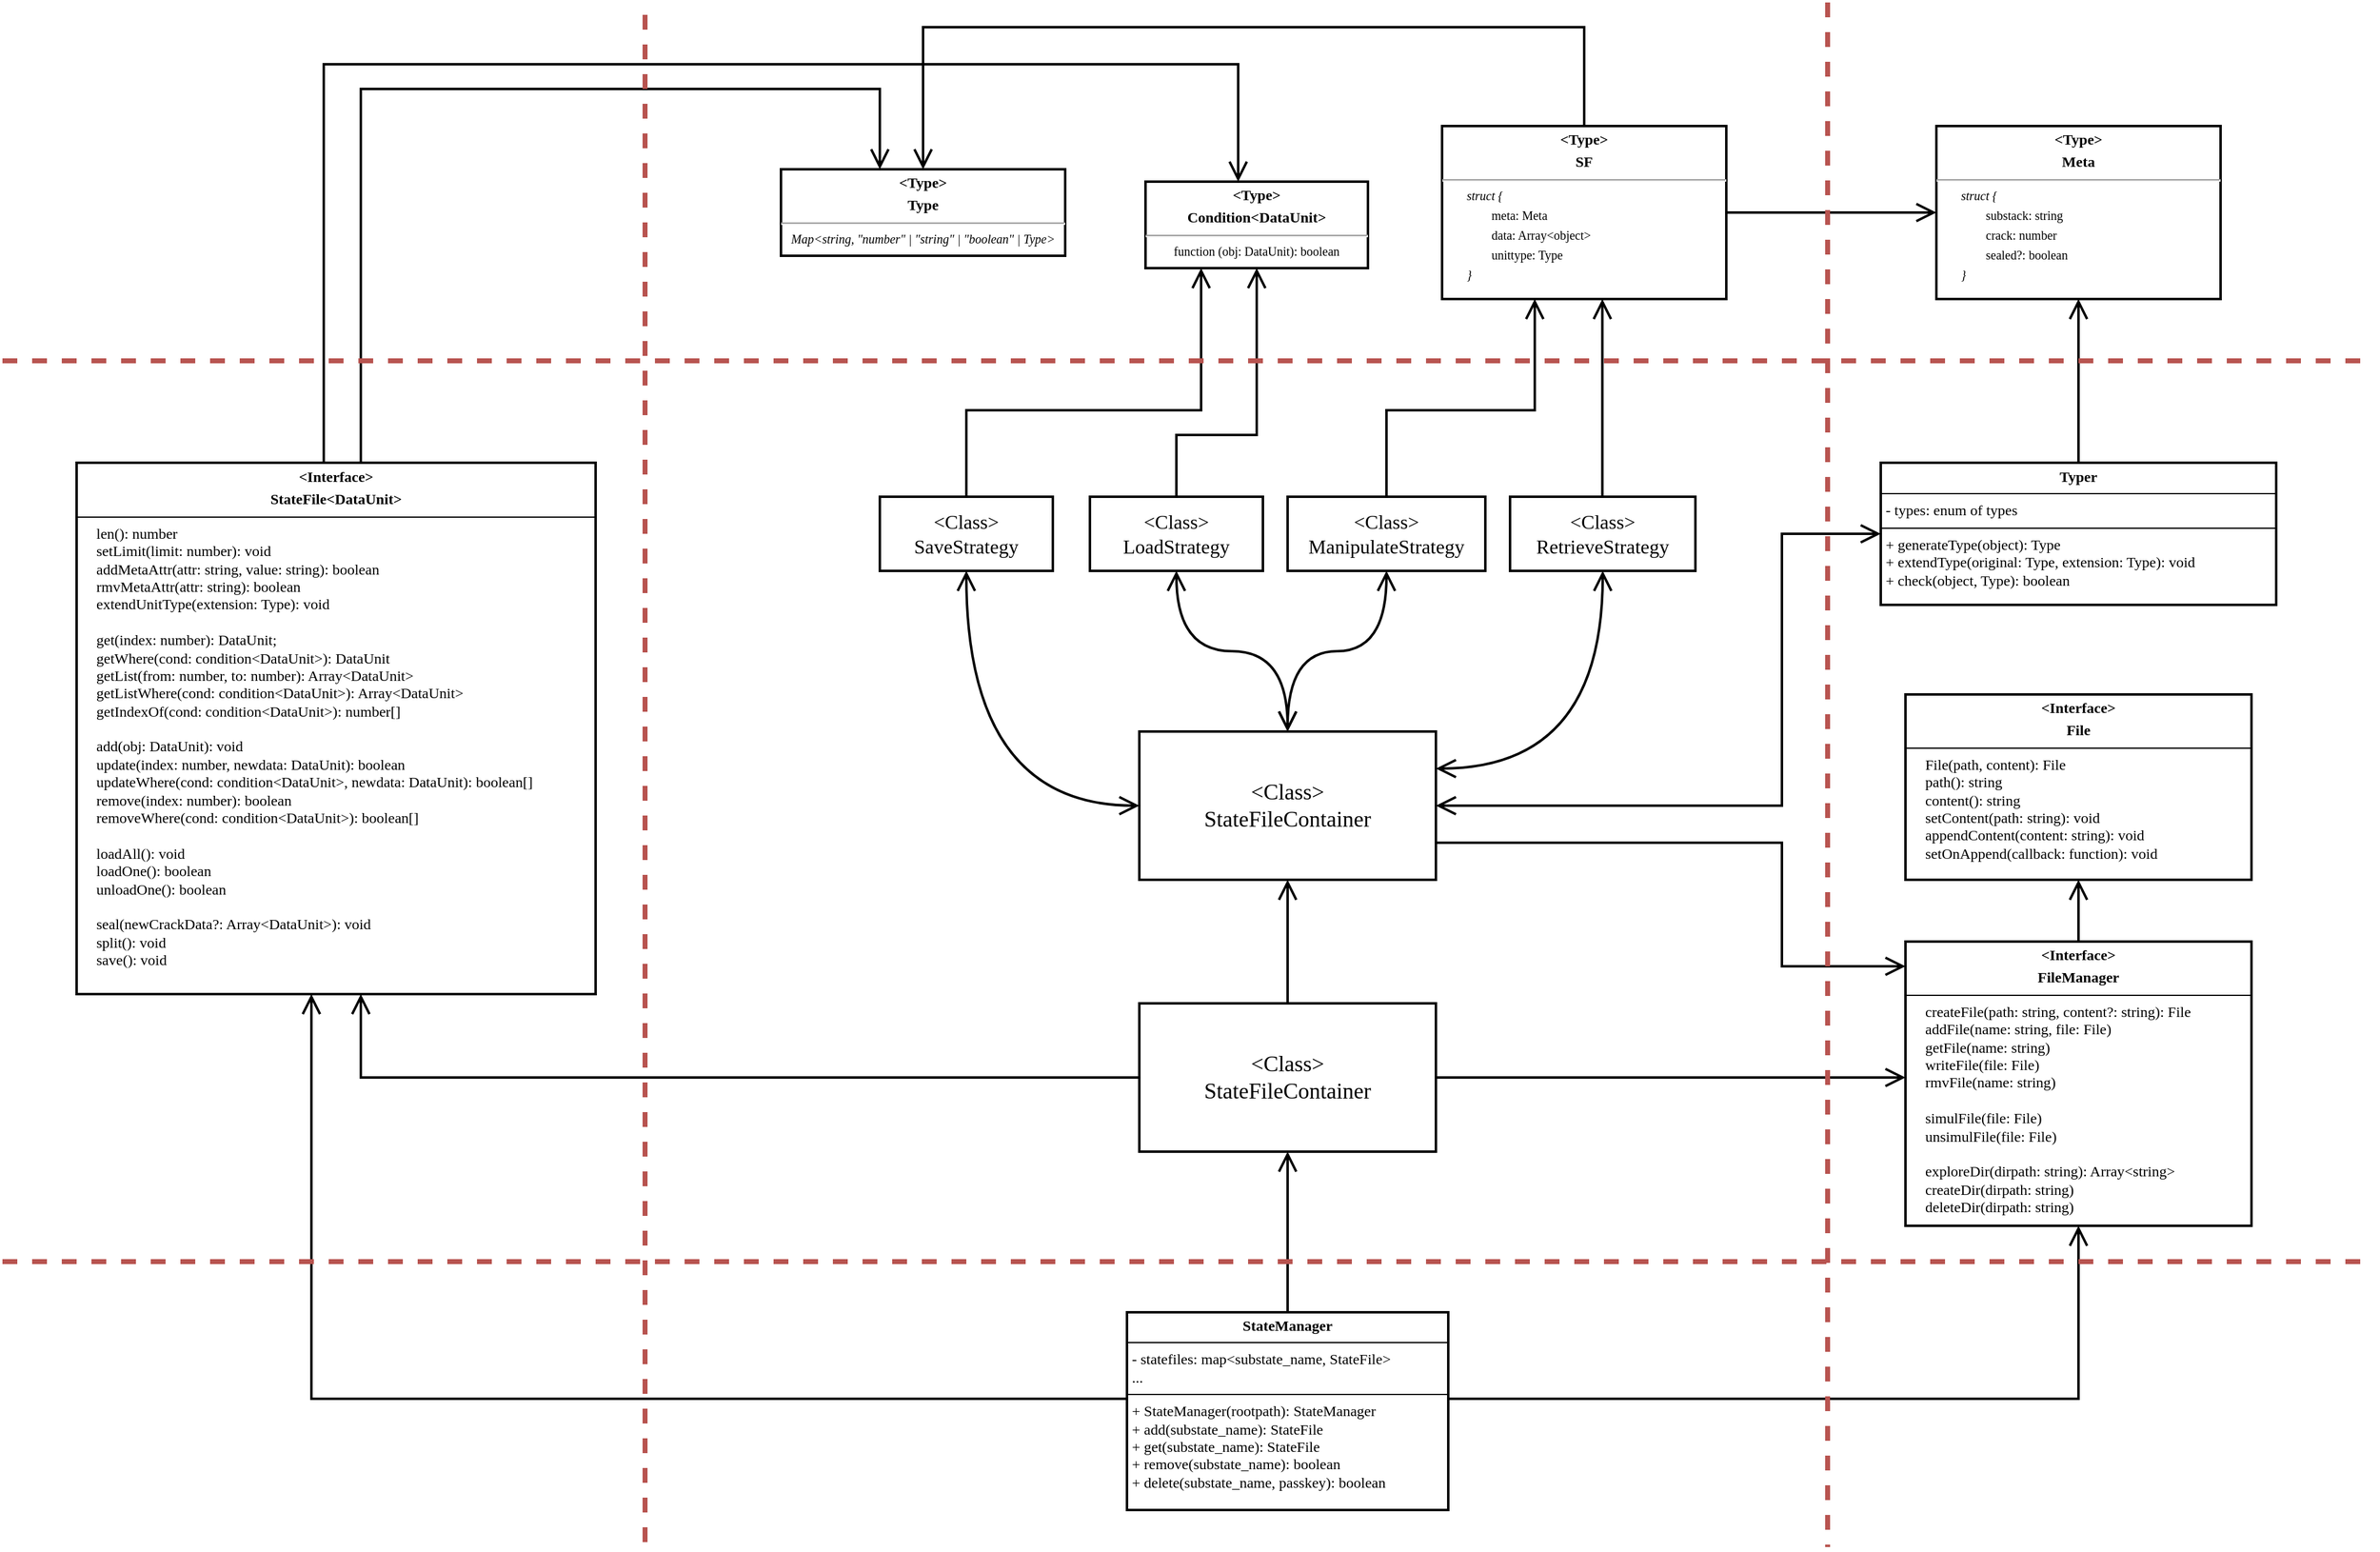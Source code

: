<mxfile version="24.6.4" type="device">
  <diagram name="Page-1" id="WnFcWuogcMRmPLR-6F3W">
    <mxGraphModel dx="2388" dy="2596" grid="1" gridSize="10" guides="1" tooltips="1" connect="1" arrows="1" fold="1" page="1" pageScale="1" pageWidth="850" pageHeight="1100" math="0" shadow="0">
      <root>
        <mxCell id="0" />
        <mxCell id="1" parent="0" />
        <mxCell id="htW4GhhkwbEn7PklnQyX-51" style="rounded=0;orthogonalLoop=1;jettySize=auto;html=1;endSize=12;endArrow=open;endFill=0;edgeStyle=orthogonalEdgeStyle;elbow=vertical;labelBackgroundColor=none;fontColor=default;strokeWidth=2;fontFamily=Times New Roman;" parent="1" source="BZ4quUG-rRGMp8gci7xr-1" target="htW4GhhkwbEn7PklnQyX-46" edge="1">
          <mxGeometry relative="1" as="geometry">
            <Array as="points">
              <mxPoint x="1720" y="1120" />
            </Array>
          </mxGeometry>
        </mxCell>
        <mxCell id="BZ4quUG-rRGMp8gci7xr-1" value="&lt;p style=&quot;margin:0px;margin-top:4px;text-align:center;&quot;&gt;&lt;b&gt;StateManager&lt;/b&gt;&lt;/p&gt;&lt;hr style=&quot;border-style:solid;&quot; size=&quot;1&quot;&gt;&lt;p style=&quot;margin:0px;margin-left:4px;&quot;&gt;-&amp;nbsp;&lt;span style=&quot;background-color: initial;&quot;&gt;statefiles: map&amp;lt;substate_name, StateFile&amp;gt;&lt;/span&gt;&lt;/p&gt;&lt;p style=&quot;margin:0px;margin-left:4px;&quot;&gt;&lt;span style=&quot;background-color: initial;&quot;&gt;...&lt;/span&gt;&lt;/p&gt;&lt;hr style=&quot;border-style:solid;&quot; size=&quot;1&quot;&gt;&lt;p style=&quot;margin:0px;margin-left:4px;&quot;&gt;+ StateManager(rootpath): StateManager&lt;/p&gt;&lt;p style=&quot;margin:0px;margin-left:4px;&quot;&gt;+ add(substate_name): StateFile&lt;/p&gt;&lt;p style=&quot;margin:0px;margin-left:4px;&quot;&gt;+ get(substate_name): StateFile&lt;br&gt;&lt;/p&gt;&lt;p style=&quot;margin:0px;margin-left:4px;&quot;&gt;+ remove(substate_name): boolean&lt;br&gt;&lt;/p&gt;&lt;p style=&quot;margin: 0px 0px 0px 4px;&quot;&gt;+ delete(substate_name, passkey): boolean&lt;br&gt;&lt;/p&gt;&lt;p style=&quot;margin: 0px 0px 0px 4px;&quot;&gt;&lt;br&gt;&lt;/p&gt;" style="verticalAlign=top;align=left;overflow=fill;html=1;whiteSpace=wrap;rounded=0;labelBackgroundColor=none;strokeWidth=2;fontFamily=Times New Roman;" parent="1" vertex="1">
          <mxGeometry x="950" y="1050" width="260" height="160" as="geometry" />
        </mxCell>
        <mxCell id="htW4GhhkwbEn7PklnQyX-12" style="rounded=0;orthogonalLoop=1;jettySize=auto;html=1;endArrow=open;endFill=0;endSize=12;edgeStyle=orthogonalEdgeStyle;labelBackgroundColor=none;fontColor=default;strokeWidth=2;fontFamily=Times New Roman;" parent="1" source="BZ4quUG-rRGMp8gci7xr-5" target="htW4GhhkwbEn7PklnQyX-3" edge="1">
          <mxGeometry relative="1" as="geometry">
            <Array as="points">
              <mxPoint x="330" y="60" />
              <mxPoint x="750" y="60" />
            </Array>
          </mxGeometry>
        </mxCell>
        <mxCell id="htW4GhhkwbEn7PklnQyX-13" style="rounded=0;orthogonalLoop=1;jettySize=auto;html=1;endArrow=open;endFill=0;endSize=12;edgeStyle=orthogonalEdgeStyle;labelBackgroundColor=none;fontColor=default;strokeWidth=2;fontFamily=Times New Roman;" parent="1" source="BZ4quUG-rRGMp8gci7xr-5" target="htW4GhhkwbEn7PklnQyX-11" edge="1">
          <mxGeometry relative="1" as="geometry">
            <Array as="points">
              <mxPoint x="300" y="40" />
              <mxPoint x="1040" y="40" />
            </Array>
          </mxGeometry>
        </mxCell>
        <mxCell id="BZ4quUG-rRGMp8gci7xr-5" value="&lt;p style=&quot;margin:0px;margin-top:4px;text-align:center;&quot;&gt;&lt;b&gt;&amp;lt;Interface&amp;gt;&lt;/b&gt;&lt;/p&gt;&lt;p style=&quot;margin:0px;margin-top:4px;text-align:center;&quot;&gt;&lt;b&gt;StateFile&amp;lt;DataUnit&amp;gt;&lt;/b&gt;&lt;/p&gt;&lt;hr style=&quot;border-style:solid;&quot; size=&quot;1&quot;&gt;&lt;p style=&quot;margin:0px;margin-left:4px;&quot;&gt;&amp;nbsp; &amp;nbsp; len(): number&lt;/p&gt;&lt;p style=&quot;margin:0px;margin-left:4px;&quot;&gt;&amp;nbsp; &amp;nbsp; setLimit(limit: number): void&lt;/p&gt;&lt;p style=&quot;margin:0px;margin-left:4px;&quot;&gt;&amp;nbsp; &amp;nbsp; addMetaAttr(attr: string, value: string): boolean&lt;/p&gt;&lt;p style=&quot;margin:0px;margin-left:4px;&quot;&gt;&amp;nbsp; &amp;nbsp; rmvMetaAttr(attr: string): boolean&lt;/p&gt;&lt;p style=&quot;margin:0px;margin-left:4px;&quot;&gt;&amp;nbsp; &amp;nbsp; extendUnitType(extension: Type): void&lt;/p&gt;&lt;p style=&quot;margin:0px;margin-left:4px;&quot;&gt;&amp;nbsp; &amp;nbsp;&amp;nbsp;&lt;/p&gt;&lt;p style=&quot;margin:0px;margin-left:4px;&quot;&gt;&amp;nbsp; &amp;nbsp; get(index: number): DataUnit;&lt;/p&gt;&lt;p style=&quot;margin:0px;margin-left:4px;&quot;&gt;&amp;nbsp; &amp;nbsp; getWhere(cond: condition&amp;lt;DataUnit&amp;gt;): DataUnit&lt;/p&gt;&lt;p style=&quot;margin:0px;margin-left:4px;&quot;&gt;&amp;nbsp; &amp;nbsp; getList(from: number, to: number): Array&amp;lt;DataUnit&amp;gt;&lt;/p&gt;&lt;p style=&quot;margin:0px;margin-left:4px;&quot;&gt;&amp;nbsp; &amp;nbsp; getListWhere(cond: condition&amp;lt;DataUnit&amp;gt;): Array&amp;lt;DataUnit&amp;gt;&lt;/p&gt;&lt;p style=&quot;margin:0px;margin-left:4px;&quot;&gt;&amp;nbsp; &amp;nbsp; getIndexOf(cond: condition&amp;lt;DataUnit&amp;gt;): number[]&lt;/p&gt;&lt;p style=&quot;margin:0px;margin-left:4px;&quot;&gt;&lt;br&gt;&lt;/p&gt;&lt;p style=&quot;margin:0px;margin-left:4px;&quot;&gt;&amp;nbsp; &amp;nbsp; add(obj: DataUnit): void&lt;/p&gt;&lt;p style=&quot;margin:0px;margin-left:4px;&quot;&gt;&amp;nbsp; &amp;nbsp; update(index: number, newdata: DataUnit): boolean&lt;/p&gt;&lt;p style=&quot;margin:0px;margin-left:4px;&quot;&gt;&amp;nbsp; &amp;nbsp; updateWhere(cond: condition&amp;lt;DataUnit&amp;gt;, newdata: DataUnit): boolean[]&lt;/p&gt;&lt;p style=&quot;margin:0px;margin-left:4px;&quot;&gt;&amp;nbsp; &amp;nbsp; remove(index: number): boolean&lt;/p&gt;&lt;p style=&quot;margin:0px;margin-left:4px;&quot;&gt;&amp;nbsp; &amp;nbsp; removeWhere(cond: condition&amp;lt;DataUnit&amp;gt;): boolean[]&lt;/p&gt;&lt;p style=&quot;margin:0px;margin-left:4px;&quot;&gt;&lt;br&gt;&lt;/p&gt;&lt;p style=&quot;margin:0px;margin-left:4px;&quot;&gt;&amp;nbsp; &amp;nbsp; loadAll(): void&lt;/p&gt;&lt;p style=&quot;margin:0px;margin-left:4px;&quot;&gt;&amp;nbsp; &amp;nbsp; loadOne(): boolean&lt;/p&gt;&lt;p style=&quot;margin:0px;margin-left:4px;&quot;&gt;&amp;nbsp; &amp;nbsp; unloadOne(): boolean&lt;/p&gt;&lt;p style=&quot;margin:0px;margin-left:4px;&quot;&gt;&lt;br&gt;&lt;/p&gt;&lt;p style=&quot;margin:0px;margin-left:4px;&quot;&gt;&amp;nbsp; &amp;nbsp; seal(newCrackData?: Array&amp;lt;DataUnit&amp;gt;): void&lt;/p&gt;&lt;p style=&quot;margin:0px;margin-left:4px;&quot;&gt;&amp;nbsp; &amp;nbsp; split(): void&lt;/p&gt;&lt;p style=&quot;margin:0px;margin-left:4px;&quot;&gt;&amp;nbsp; &amp;nbsp; save(): void&lt;/p&gt;" style="verticalAlign=top;align=left;overflow=fill;html=1;whiteSpace=wrap;rounded=0;labelBackgroundColor=none;strokeWidth=2;fontFamily=Times New Roman;" parent="1" vertex="1">
          <mxGeometry x="100" y="362.5" width="420" height="430" as="geometry" />
        </mxCell>
        <mxCell id="htW4GhhkwbEn7PklnQyX-27" style="edgeStyle=orthogonalEdgeStyle;rounded=0;orthogonalLoop=1;jettySize=auto;html=1;endArrow=open;endFill=0;endSize=12;labelBackgroundColor=none;fontColor=default;strokeWidth=2;fontFamily=Times New Roman;" parent="1" source="BZ4quUG-rRGMp8gci7xr-7" target="htW4GhhkwbEn7PklnQyX-17" edge="1">
          <mxGeometry relative="1" as="geometry">
            <Array as="points">
              <mxPoint x="1720" y="300" />
              <mxPoint x="1720" y="300" />
            </Array>
          </mxGeometry>
        </mxCell>
        <mxCell id="BZ4quUG-rRGMp8gci7xr-7" value="&lt;p style=&quot;margin:0px;margin-top:4px;text-align:center;&quot;&gt;&lt;b&gt;Typer&lt;/b&gt;&lt;/p&gt;&lt;hr style=&quot;border-style:solid;&quot; size=&quot;1&quot;&gt;&lt;p style=&quot;margin:0px;margin-left:4px;&quot;&gt;&lt;span style=&quot;background-color: initial;&quot;&gt;-&amp;nbsp;&lt;/span&gt;&lt;span style=&quot;background-color: initial;&quot;&gt;types: enum of types&lt;/span&gt;&lt;br&gt;&lt;/p&gt;&lt;hr style=&quot;border-style:solid;&quot; size=&quot;1&quot;&gt;&lt;p style=&quot;margin:0px;margin-left:4px;&quot;&gt;&lt;span style=&quot;background-color: initial;&quot;&gt;+ generateType(object): Type&lt;/span&gt;&lt;br&gt;&lt;/p&gt;&lt;p style=&quot;margin:0px;margin-left:4px;&quot;&gt;+ extendType(original: Type, extension: Type): void&lt;br&gt;&lt;/p&gt;&lt;p style=&quot;margin:0px;margin-left:4px;&quot;&gt;+ check(object, Type): boolean&lt;/p&gt;" style="verticalAlign=top;align=left;overflow=fill;html=1;whiteSpace=wrap;rounded=0;labelBackgroundColor=none;strokeWidth=2;fontFamily=Times New Roman;" parent="1" vertex="1">
          <mxGeometry x="1560" y="362.5" width="320" height="115" as="geometry" />
        </mxCell>
        <mxCell id="htW4GhhkwbEn7PklnQyX-3" value="&lt;p style=&quot;margin:0px;margin-top:4px;text-align:center;&quot;&gt;&lt;b&gt;&amp;lt;Type&amp;gt;&lt;/b&gt;&lt;/p&gt;&lt;p style=&quot;margin:0px;margin-top:4px;text-align:center;&quot;&gt;&lt;b&gt;Type&lt;/b&gt;&lt;/p&gt;&lt;hr&gt;&lt;p style=&quot;font-size:10px;margin:0px;margin-top:4px;text-align:center;&quot;&gt;&lt;i&gt;Map&amp;lt;string, &quot;number&quot; | &quot;string&quot; | &quot;boolean&quot; | Type&amp;gt;&lt;/i&gt;&lt;/p&gt;" style="shape=rect;html=1;overflow=fill;whiteSpace=wrap;rounded=0;labelBackgroundColor=none;strokeWidth=2;fontFamily=Times New Roman;" parent="1" vertex="1">
          <mxGeometry x="670" y="125" width="230" height="70" as="geometry" />
        </mxCell>
        <mxCell id="htW4GhhkwbEn7PklnQyX-11" value="&lt;p style=&quot;margin:0px;margin-top:4px;text-align:center;&quot;&gt;&lt;b&gt;&amp;lt;Type&amp;gt;&lt;/b&gt;&lt;/p&gt;&lt;p style=&quot;margin:0px;margin-top:4px;text-align:center;&quot;&gt;&lt;b&gt;Condition&amp;lt;DataUnit&amp;gt;&lt;/b&gt;&lt;/p&gt;&lt;hr&gt;&lt;p style=&quot;font-size:10px;margin:0px;margin-top:4px;text-align:center;&quot;&gt;function (obj: DataUnit): boolean&lt;/p&gt;" style="shape=rect;html=1;overflow=fill;whiteSpace=wrap;rounded=0;labelBackgroundColor=none;strokeWidth=2;fontFamily=Times New Roman;" parent="1" vertex="1">
          <mxGeometry x="965" y="135" width="180" height="70" as="geometry" />
        </mxCell>
        <mxCell id="htW4GhhkwbEn7PklnQyX-23" style="rounded=0;orthogonalLoop=1;jettySize=auto;html=1;endArrow=open;endFill=0;endSize=12;edgeStyle=orthogonalEdgeStyle;labelBackgroundColor=none;fontColor=default;strokeWidth=2;fontFamily=Times New Roman;" parent="1" edge="1">
          <mxGeometry relative="1" as="geometry">
            <mxPoint x="1334.7" y="390.0" as="sourcePoint" />
            <mxPoint x="1334.7" y="230.0" as="targetPoint" />
            <Array as="points">
              <mxPoint x="1334.7" y="320" />
              <mxPoint x="1334.7" y="320" />
            </Array>
          </mxGeometry>
        </mxCell>
        <mxCell id="htW4GhhkwbEn7PklnQyX-14" value="&lt;div style=&quot;font-size: 16px;&quot;&gt;&lt;font style=&quot;font-size: 16px;&quot;&gt;&amp;lt;Class&amp;gt;&lt;/font&gt;&lt;/div&gt;&lt;font style=&quot;font-size: 16px;&quot;&gt;RetrieveStrategy&lt;/font&gt;" style="html=1;whiteSpace=wrap;rounded=0;labelBackgroundColor=none;strokeWidth=2;fontFamily=Times New Roman;" parent="1" vertex="1">
          <mxGeometry x="1260" y="390" width="150" height="60" as="geometry" />
        </mxCell>
        <mxCell id="htW4GhhkwbEn7PklnQyX-24" style="rounded=0;orthogonalLoop=1;jettySize=auto;html=1;endArrow=open;endFill=0;endSize=12;edgeStyle=orthogonalEdgeStyle;labelBackgroundColor=none;fontColor=default;strokeWidth=2;fontFamily=Times New Roman;" parent="1" source="htW4GhhkwbEn7PklnQyX-15" target="htW4GhhkwbEn7PklnQyX-16" edge="1">
          <mxGeometry relative="1" as="geometry">
            <Array as="points">
              <mxPoint x="1160" y="320" />
              <mxPoint x="1280" y="320" />
            </Array>
          </mxGeometry>
        </mxCell>
        <mxCell id="htW4GhhkwbEn7PklnQyX-15" value="&lt;div style=&quot;font-size: 16px;&quot;&gt;&lt;font style=&quot;font-size: 16px;&quot;&gt;&amp;lt;Class&amp;gt;&lt;/font&gt;&lt;/div&gt;&lt;div style=&quot;font-size: 16px;&quot;&gt;&lt;span style=&quot;background-color: initial;&quot;&gt;ManipulateStrategy&lt;/span&gt;&lt;/div&gt;" style="html=1;whiteSpace=wrap;rounded=0;labelBackgroundColor=none;strokeWidth=2;fontFamily=Times New Roman;" parent="1" vertex="1">
          <mxGeometry x="1080" y="390" width="160" height="60" as="geometry" />
        </mxCell>
        <mxCell id="htW4GhhkwbEn7PklnQyX-18" style="rounded=0;orthogonalLoop=1;jettySize=auto;html=1;endArrow=open;endFill=0;endSize=12;labelBackgroundColor=none;fontColor=default;strokeWidth=2;fontFamily=Times New Roman;" parent="1" source="htW4GhhkwbEn7PklnQyX-16" target="htW4GhhkwbEn7PklnQyX-17" edge="1">
          <mxGeometry relative="1" as="geometry" />
        </mxCell>
        <mxCell id="htW4GhhkwbEn7PklnQyX-19" style="rounded=0;orthogonalLoop=1;jettySize=auto;html=1;endArrow=open;endFill=0;endSize=12;edgeStyle=orthogonalEdgeStyle;labelBackgroundColor=none;fontColor=default;strokeWidth=2;fontFamily=Times New Roman;" parent="1" source="htW4GhhkwbEn7PklnQyX-16" target="htW4GhhkwbEn7PklnQyX-3" edge="1">
          <mxGeometry relative="1" as="geometry">
            <Array as="points">
              <mxPoint x="1320" y="10" />
              <mxPoint x="785" y="10" />
            </Array>
          </mxGeometry>
        </mxCell>
        <mxCell id="htW4GhhkwbEn7PklnQyX-16" value="&lt;p style=&quot;margin:0px;margin-top:4px;text-align:center;&quot;&gt;&lt;b&gt;&amp;lt;Type&amp;gt;&lt;/b&gt;&lt;/p&gt;&lt;p style=&quot;margin:0px;margin-top:4px;text-align:center;&quot;&gt;&lt;b&gt;SF&lt;/b&gt;&lt;/p&gt;&lt;hr&gt;&lt;p style=&quot;text-align: left; font-size: 10px; margin: 4px 0px 0px;&quot;&gt;&lt;i&gt;&lt;span style=&quot;white-space: pre;&quot;&gt;&#x9;&lt;/span&gt;struct {&lt;/i&gt;&lt;/p&gt;&lt;p style=&quot;text-align: left; font-size: 10px; margin: 4px 0px 0px;&quot;&gt;&lt;span style=&quot;white-space: pre;&quot;&gt;&#x9;&lt;/span&gt;&lt;span style=&quot;white-space: pre;&quot;&gt;&#x9;&lt;/span&gt;meta: Meta&lt;/p&gt;&lt;p style=&quot;text-align: left; font-size: 10px; margin: 4px 0px 0px;&quot;&gt;&lt;span style=&quot;white-space: pre;&quot;&gt;&#x9;&lt;/span&gt;&lt;span style=&quot;white-space: pre;&quot;&gt;&#x9;&lt;/span&gt;data: Array&amp;lt;object&amp;gt;&lt;/p&gt;&lt;p style=&quot;text-align: left; font-size: 10px; margin: 4px 0px 0px;&quot;&gt;&lt;span style=&quot;white-space: pre;&quot;&gt;&#x9;&lt;/span&gt;&lt;span style=&quot;white-space: pre;&quot;&gt;&#x9;&lt;/span&gt;unittype: Type&lt;/p&gt;&lt;p style=&quot;text-align: left; font-size: 10px; margin: 4px 0px 0px;&quot;&gt;&lt;i&gt;&lt;span style=&quot;white-space: pre;&quot;&gt;&#x9;&lt;/span&gt;}&lt;/i&gt;&lt;/p&gt;" style="shape=rect;html=1;overflow=fill;whiteSpace=wrap;rounded=0;labelBackgroundColor=none;strokeWidth=2;fontFamily=Times New Roman;" parent="1" vertex="1">
          <mxGeometry x="1205" y="90" width="230" height="140" as="geometry" />
        </mxCell>
        <mxCell id="htW4GhhkwbEn7PklnQyX-17" value="&lt;p style=&quot;margin:0px;margin-top:4px;text-align:center;&quot;&gt;&lt;b&gt;&amp;lt;Type&amp;gt;&lt;/b&gt;&lt;/p&gt;&lt;p style=&quot;margin:0px;margin-top:4px;text-align:center;&quot;&gt;&lt;b&gt;Meta&lt;/b&gt;&lt;/p&gt;&lt;hr&gt;&lt;p style=&quot;text-align: left; font-size: 10px; margin: 4px 0px 0px;&quot;&gt;&lt;i&gt;&lt;span style=&quot;white-space: pre;&quot;&gt;&#x9;&lt;/span&gt;struct {&lt;/i&gt;&lt;/p&gt;&lt;p style=&quot;text-align: left; font-size: 10px; margin: 4px 0px 0px;&quot;&gt;&lt;span style=&quot;white-space: pre;&quot;&gt;&#x9;&lt;/span&gt;&lt;span style=&quot;white-space: pre;&quot;&gt;&#x9;&lt;/span&gt;substack: string&lt;/p&gt;&lt;p style=&quot;text-align: left; font-size: 10px; margin: 4px 0px 0px;&quot;&gt;&lt;span style=&quot;white-space: pre;&quot;&gt;&#x9;&lt;/span&gt;&lt;span style=&quot;white-space: pre;&quot;&gt;&#x9;&lt;/span&gt;crack: number&lt;/p&gt;&lt;p style=&quot;text-align: left; font-size: 10px; margin: 4px 0px 0px;&quot;&gt;&lt;span style=&quot;white-space: pre;&quot;&gt;&#x9;&lt;/span&gt;&lt;span style=&quot;white-space: pre;&quot;&gt;&#x9;&lt;/span&gt;sealed?: boolean&lt;/p&gt;&lt;p style=&quot;text-align: left; font-size: 10px; margin: 4px 0px 0px;&quot;&gt;&lt;i&gt;&lt;span style=&quot;white-space: pre;&quot;&gt;&#x9;&lt;/span&gt;}&lt;/i&gt;&lt;/p&gt;" style="shape=rect;html=1;overflow=fill;whiteSpace=wrap;rounded=0;labelBackgroundColor=none;strokeWidth=2;fontFamily=Times New Roman;" parent="1" vertex="1">
          <mxGeometry x="1605" y="90" width="230" height="140" as="geometry" />
        </mxCell>
        <mxCell id="htW4GhhkwbEn7PklnQyX-25" style="rounded=0;orthogonalLoop=1;jettySize=auto;html=1;endArrow=open;endFill=0;endSize=12;edgeStyle=orthogonalEdgeStyle;labelBackgroundColor=none;fontColor=default;strokeWidth=2;fontFamily=Times New Roman;" parent="1" source="htW4GhhkwbEn7PklnQyX-20" target="htW4GhhkwbEn7PklnQyX-11" edge="1">
          <mxGeometry relative="1" as="geometry">
            <Array as="points">
              <mxPoint x="990" y="340" />
              <mxPoint x="1055" y="340" />
            </Array>
          </mxGeometry>
        </mxCell>
        <mxCell id="htW4GhhkwbEn7PklnQyX-20" value="&lt;div style=&quot;font-size: 16px;&quot;&gt;&lt;font style=&quot;font-size: 16px;&quot;&gt;&amp;lt;Class&amp;gt;&lt;/font&gt;&lt;/div&gt;&lt;div style=&quot;font-size: 16px;&quot;&gt;&lt;span style=&quot;background-color: initial;&quot;&gt;LoadStrategy&lt;/span&gt;&lt;/div&gt;" style="html=1;whiteSpace=wrap;rounded=0;labelBackgroundColor=none;strokeWidth=2;fontFamily=Times New Roman;" parent="1" vertex="1">
          <mxGeometry x="920" y="390" width="140" height="60" as="geometry" />
        </mxCell>
        <mxCell id="htW4GhhkwbEn7PklnQyX-26" style="rounded=0;orthogonalLoop=1;jettySize=auto;html=1;endArrow=open;endFill=0;endSize=12;edgeStyle=orthogonalEdgeStyle;labelBackgroundColor=none;fontColor=default;strokeWidth=2;fontFamily=Times New Roman;" parent="1" source="htW4GhhkwbEn7PklnQyX-21" target="htW4GhhkwbEn7PklnQyX-11" edge="1">
          <mxGeometry relative="1" as="geometry">
            <Array as="points">
              <mxPoint x="820" y="320" />
              <mxPoint x="1010" y="320" />
            </Array>
          </mxGeometry>
        </mxCell>
        <mxCell id="htW4GhhkwbEn7PklnQyX-21" value="&lt;div style=&quot;font-size: 16px;&quot;&gt;&lt;font style=&quot;font-size: 16px;&quot;&gt;&amp;lt;Class&amp;gt;&lt;/font&gt;&lt;/div&gt;&lt;div style=&quot;font-size: 16px;&quot;&gt;&lt;span style=&quot;background-color: initial;&quot;&gt;SaveStrategy&lt;/span&gt;&lt;/div&gt;" style="html=1;whiteSpace=wrap;rounded=0;labelBackgroundColor=none;strokeWidth=2;fontFamily=Times New Roman;" parent="1" vertex="1">
          <mxGeometry x="750" y="390" width="140" height="60" as="geometry" />
        </mxCell>
        <mxCell id="htW4GhhkwbEn7PklnQyX-49" style="rounded=0;orthogonalLoop=1;jettySize=auto;html=1;endSize=12;endArrow=open;endFill=0;edgeStyle=orthogonalEdgeStyle;labelBackgroundColor=none;fontColor=default;strokeWidth=2;fontFamily=Times New Roman;" parent="1" source="htW4GhhkwbEn7PklnQyX-28" target="htW4GhhkwbEn7PklnQyX-46" edge="1">
          <mxGeometry relative="1" as="geometry">
            <Array as="points">
              <mxPoint x="1480" y="670" />
              <mxPoint x="1480" y="770" />
            </Array>
          </mxGeometry>
        </mxCell>
        <mxCell id="htW4GhhkwbEn7PklnQyX-28" value="&lt;font style=&quot;font-size: 18px;&quot;&gt;&amp;lt;Class&amp;gt;&lt;/font&gt;&lt;div style=&quot;font-size: 18px;&quot;&gt;&lt;font style=&quot;font-size: 18px;&quot;&gt;StateFileContainer&lt;/font&gt;&lt;/div&gt;" style="html=1;whiteSpace=wrap;rounded=0;labelBackgroundColor=none;strokeWidth=2;fontFamily=Times New Roman;" parent="1" vertex="1">
          <mxGeometry x="960" y="580" width="240" height="120" as="geometry" />
        </mxCell>
        <mxCell id="htW4GhhkwbEn7PklnQyX-31" style="rounded=0;orthogonalLoop=1;jettySize=auto;html=1;endArrow=open;endFill=0;endSize=12;edgeStyle=orthogonalEdgeStyle;startSize=12;startArrow=open;startFill=0;elbow=vertical;curved=1;labelBackgroundColor=none;fontColor=default;strokeWidth=2;fontFamily=Times New Roman;" parent="1" source="htW4GhhkwbEn7PklnQyX-28" target="htW4GhhkwbEn7PklnQyX-14" edge="1">
          <mxGeometry relative="1" as="geometry">
            <mxPoint x="1344.7" y="400.0" as="sourcePoint" />
            <mxPoint x="1344.7" y="240.0" as="targetPoint" />
            <Array as="points">
              <mxPoint x="1335" y="610" />
            </Array>
          </mxGeometry>
        </mxCell>
        <mxCell id="htW4GhhkwbEn7PklnQyX-32" style="rounded=0;orthogonalLoop=1;jettySize=auto;html=1;endArrow=open;endFill=0;endSize=12;edgeStyle=orthogonalEdgeStyle;startSize=12;startArrow=open;startFill=0;elbow=vertical;curved=1;labelBackgroundColor=none;fontColor=default;strokeWidth=2;fontFamily=Times New Roman;" parent="1" source="htW4GhhkwbEn7PklnQyX-28" target="htW4GhhkwbEn7PklnQyX-21" edge="1">
          <mxGeometry relative="1" as="geometry">
            <mxPoint x="1255" y="670" as="sourcePoint" />
            <mxPoint x="1355" y="460" as="targetPoint" />
          </mxGeometry>
        </mxCell>
        <mxCell id="htW4GhhkwbEn7PklnQyX-33" style="rounded=0;orthogonalLoop=1;jettySize=auto;html=1;endArrow=open;endFill=0;endSize=12;edgeStyle=orthogonalEdgeStyle;startSize=12;startArrow=open;startFill=0;elbow=vertical;curved=1;labelBackgroundColor=none;fontColor=default;strokeWidth=2;fontFamily=Times New Roman;" parent="1" source="htW4GhhkwbEn7PklnQyX-28" target="htW4GhhkwbEn7PklnQyX-20" edge="1">
          <mxGeometry relative="1" as="geometry">
            <mxPoint x="1265" y="680" as="sourcePoint" />
            <mxPoint x="1365" y="470" as="targetPoint" />
          </mxGeometry>
        </mxCell>
        <mxCell id="htW4GhhkwbEn7PklnQyX-34" style="rounded=0;orthogonalLoop=1;jettySize=auto;html=1;endArrow=open;endFill=0;endSize=12;edgeStyle=orthogonalEdgeStyle;startSize=12;startArrow=open;startFill=0;elbow=vertical;curved=1;labelBackgroundColor=none;fontColor=default;strokeWidth=2;fontFamily=Times New Roman;" parent="1" source="htW4GhhkwbEn7PklnQyX-28" target="htW4GhhkwbEn7PklnQyX-15" edge="1">
          <mxGeometry relative="1" as="geometry">
            <mxPoint x="1275" y="690" as="sourcePoint" />
            <mxPoint x="1375" y="480" as="targetPoint" />
          </mxGeometry>
        </mxCell>
        <mxCell id="htW4GhhkwbEn7PklnQyX-36" style="rounded=0;orthogonalLoop=1;jettySize=auto;html=1;endArrow=open;endFill=0;endSize=12;edgeStyle=orthogonalEdgeStyle;startSize=12;startArrow=open;startFill=0;elbow=vertical;labelBackgroundColor=none;fontColor=default;strokeWidth=2;fontFamily=Times New Roman;" parent="1" source="htW4GhhkwbEn7PklnQyX-28" target="BZ4quUG-rRGMp8gci7xr-7" edge="1">
          <mxGeometry relative="1" as="geometry">
            <mxPoint x="1170" y="670" as="sourcePoint" />
            <mxPoint x="1345" y="460" as="targetPoint" />
            <Array as="points">
              <mxPoint x="1480" y="640" />
              <mxPoint x="1480" y="420" />
            </Array>
          </mxGeometry>
        </mxCell>
        <mxCell id="htW4GhhkwbEn7PklnQyX-40" style="edgeStyle=orthogonalEdgeStyle;rounded=0;orthogonalLoop=1;jettySize=auto;html=1;endArrow=open;endFill=0;endSize=12;labelBackgroundColor=none;fontColor=default;strokeWidth=2;fontFamily=Times New Roman;" parent="1" source="htW4GhhkwbEn7PklnQyX-37" target="htW4GhhkwbEn7PklnQyX-28" edge="1">
          <mxGeometry relative="1" as="geometry" />
        </mxCell>
        <mxCell id="htW4GhhkwbEn7PklnQyX-50" style="rounded=0;orthogonalLoop=1;jettySize=auto;html=1;endSize=12;endArrow=open;endFill=0;edgeStyle=orthogonalEdgeStyle;labelBackgroundColor=none;fontColor=default;strokeWidth=2;fontFamily=Times New Roman;" parent="1" source="htW4GhhkwbEn7PklnQyX-37" target="htW4GhhkwbEn7PklnQyX-46" edge="1">
          <mxGeometry relative="1" as="geometry">
            <Array as="points">
              <mxPoint x="1510" y="860" />
              <mxPoint x="1510" y="860" />
            </Array>
          </mxGeometry>
        </mxCell>
        <mxCell id="htW4GhhkwbEn7PklnQyX-37" value="&lt;font style=&quot;font-size: 18px;&quot;&gt;&amp;lt;Class&amp;gt;&lt;/font&gt;&lt;div style=&quot;font-size: 18px;&quot;&gt;&lt;font style=&quot;font-size: 18px;&quot;&gt;StateFileContainer&lt;/font&gt;&lt;/div&gt;" style="html=1;whiteSpace=wrap;rounded=0;labelBackgroundColor=none;strokeWidth=2;fontFamily=Times New Roman;" parent="1" vertex="1">
          <mxGeometry x="960" y="800" width="240" height="120" as="geometry" />
        </mxCell>
        <mxCell id="htW4GhhkwbEn7PklnQyX-42" style="edgeStyle=orthogonalEdgeStyle;rounded=0;orthogonalLoop=1;jettySize=auto;html=1;endArrow=open;endFill=0;endSize=12;labelBackgroundColor=none;fontColor=default;strokeWidth=2;fontFamily=Times New Roman;" parent="1" source="htW4GhhkwbEn7PklnQyX-37" target="BZ4quUG-rRGMp8gci7xr-5" edge="1">
          <mxGeometry relative="1" as="geometry">
            <mxPoint x="1090" y="810" as="sourcePoint" />
            <mxPoint x="1090" y="710" as="targetPoint" />
            <Array as="points">
              <mxPoint x="330" y="860" />
            </Array>
          </mxGeometry>
        </mxCell>
        <mxCell id="htW4GhhkwbEn7PklnQyX-43" style="edgeStyle=orthogonalEdgeStyle;rounded=0;orthogonalLoop=1;jettySize=auto;html=1;endArrow=open;endFill=0;endSize=12;labelBackgroundColor=none;fontColor=default;strokeWidth=2;fontFamily=Times New Roman;" parent="1" source="BZ4quUG-rRGMp8gci7xr-1" target="htW4GhhkwbEn7PklnQyX-37" edge="1">
          <mxGeometry relative="1" as="geometry">
            <mxPoint x="1090" y="810" as="sourcePoint" />
            <mxPoint x="1090" y="710" as="targetPoint" />
          </mxGeometry>
        </mxCell>
        <mxCell id="htW4GhhkwbEn7PklnQyX-45" style="edgeStyle=orthogonalEdgeStyle;rounded=0;orthogonalLoop=1;jettySize=auto;html=1;endArrow=open;endFill=0;endSize=12;labelBackgroundColor=none;fontColor=default;strokeWidth=2;fontFamily=Times New Roman;" parent="1" source="BZ4quUG-rRGMp8gci7xr-1" target="BZ4quUG-rRGMp8gci7xr-5" edge="1">
          <mxGeometry relative="1" as="geometry">
            <mxPoint x="1100" y="820" as="sourcePoint" />
            <mxPoint x="1100" y="720" as="targetPoint" />
            <Array as="points">
              <mxPoint x="290" y="1120" />
            </Array>
          </mxGeometry>
        </mxCell>
        <mxCell id="htW4GhhkwbEn7PklnQyX-48" style="edgeStyle=orthogonalEdgeStyle;rounded=0;orthogonalLoop=1;jettySize=auto;html=1;endSize=12;endArrow=open;endFill=0;labelBackgroundColor=none;fontColor=default;strokeWidth=2;fontFamily=Times New Roman;" parent="1" source="htW4GhhkwbEn7PklnQyX-46" target="htW4GhhkwbEn7PklnQyX-47" edge="1">
          <mxGeometry relative="1" as="geometry" />
        </mxCell>
        <mxCell id="htW4GhhkwbEn7PklnQyX-46" value="&lt;p style=&quot;margin:0px;margin-top:4px;text-align:center;&quot;&gt;&lt;b&gt;&amp;lt;Interface&amp;gt;&lt;/b&gt;&lt;/p&gt;&lt;p style=&quot;margin:0px;margin-top:4px;text-align:center;&quot;&gt;&lt;b&gt;FileManager&lt;/b&gt;&lt;/p&gt;&lt;hr style=&quot;border-style:solid;&quot; size=&quot;1&quot;&gt;&lt;p style=&quot;margin:0px;margin-left:4px;&quot;&gt;&amp;nbsp; &amp;nbsp; createFile(path: string, content?: string): File&lt;/p&gt;&lt;p style=&quot;margin:0px;margin-left:4px;&quot;&gt;&amp;nbsp; &amp;nbsp; addFile(name: string, file: File)&lt;br&gt;&lt;/p&gt;&lt;p style=&quot;margin:0px;margin-left:4px;&quot;&gt;&amp;nbsp; &amp;nbsp; getFile(name: string)&lt;br&gt;&lt;/p&gt;&lt;p style=&quot;margin:0px;margin-left:4px;&quot;&gt;&amp;nbsp; &amp;nbsp; writeFile(file: File)&lt;br&gt;&lt;/p&gt;&lt;p style=&quot;margin:0px;margin-left:4px;&quot;&gt;&amp;nbsp; &amp;nbsp;&amp;nbsp;rmvFile(name: string)&lt;/p&gt;&lt;p style=&quot;margin:0px;margin-left:4px;&quot;&gt;&lt;br&gt;&lt;/p&gt;&lt;p style=&quot;margin:0px;margin-left:4px;&quot;&gt;&lt;span style=&quot;background-color: initial;&quot;&gt;&amp;nbsp; &amp;nbsp;&amp;nbsp;&lt;/span&gt;simulFile(file: File)&lt;br&gt;&lt;/p&gt;&lt;p style=&quot;margin:0px;margin-left:4px;&quot;&gt;&lt;span style=&quot;background-color: initial;&quot;&gt;&amp;nbsp; &amp;nbsp;&amp;nbsp;&lt;/span&gt;unsimulFile(file: File)&lt;br&gt;&lt;/p&gt;&lt;p style=&quot;margin:0px;margin-left:4px;&quot;&gt;&lt;br&gt;&lt;/p&gt;&lt;p style=&quot;margin:0px;margin-left:4px;&quot;&gt;&lt;span style=&quot;background-color: initial;&quot;&gt;&amp;nbsp; &amp;nbsp;&amp;nbsp;&lt;/span&gt;exploreDir(dirpath: string): Array&amp;lt;string&amp;gt;&lt;br&gt;&lt;/p&gt;&lt;p style=&quot;margin:0px;margin-left:4px;&quot;&gt;&lt;span style=&quot;background-color: initial;&quot;&gt;&amp;nbsp; &amp;nbsp;&amp;nbsp;&lt;/span&gt;createDir(dirpath: string)&lt;br&gt;&lt;/p&gt;&lt;p style=&quot;margin:0px;margin-left:4px;&quot;&gt;&lt;span style=&quot;background-color: initial;&quot;&gt;&amp;nbsp; &amp;nbsp;&amp;nbsp;&lt;/span&gt;deleteDir(dirpath: string)&lt;br&gt;&lt;/p&gt;" style="verticalAlign=top;align=left;overflow=fill;html=1;whiteSpace=wrap;rounded=0;labelBackgroundColor=none;strokeWidth=2;fontFamily=Times New Roman;" parent="1" vertex="1">
          <mxGeometry x="1580" y="750" width="280" height="230" as="geometry" />
        </mxCell>
        <mxCell id="htW4GhhkwbEn7PklnQyX-47" value="&lt;p style=&quot;margin:0px;margin-top:4px;text-align:center;&quot;&gt;&lt;b&gt;&amp;lt;Interface&amp;gt;&lt;/b&gt;&lt;/p&gt;&lt;p style=&quot;margin:0px;margin-top:4px;text-align:center;&quot;&gt;&lt;b&gt;File&lt;/b&gt;&lt;/p&gt;&lt;hr style=&quot;border-style:solid;&quot; size=&quot;1&quot;&gt;&lt;p style=&quot;margin:0px;margin-left:4px;&quot;&gt;&amp;nbsp; &amp;nbsp; File(path, content): File&lt;/p&gt;&lt;p style=&quot;margin:0px;margin-left:4px;&quot;&gt;&amp;nbsp; &amp;nbsp; path(): string&lt;/p&gt;&lt;p style=&quot;margin:0px;margin-left:4px;&quot;&gt;&amp;nbsp; &amp;nbsp; content(): string&lt;/p&gt;&lt;p style=&quot;margin:0px;margin-left:4px;&quot;&gt;&amp;nbsp; &amp;nbsp; setContent(path: string): void&lt;/p&gt;&lt;p style=&quot;margin:0px;margin-left:4px;&quot;&gt;&amp;nbsp; &amp;nbsp; appendContent(content: string): void&lt;/p&gt;&lt;p style=&quot;margin:0px;margin-left:4px;&quot;&gt;&amp;nbsp; &amp;nbsp; setOnAppend(callback: function): void&lt;/p&gt;&lt;p style=&quot;margin:0px;margin-left:4px;&quot;&gt;&amp;nbsp; &amp;nbsp;&amp;nbsp;&lt;/p&gt;&lt;p style=&quot;margin:0px;margin-left:4px;&quot;&gt;&amp;nbsp; &amp;nbsp;&amp;nbsp;&lt;/p&gt;" style="verticalAlign=top;align=left;overflow=fill;html=1;whiteSpace=wrap;rounded=0;labelBackgroundColor=none;strokeWidth=2;fontFamily=Times New Roman;" parent="1" vertex="1">
          <mxGeometry x="1580" y="550" width="280" height="150" as="geometry" />
        </mxCell>
        <mxCell id="htW4GhhkwbEn7PklnQyX-53" value="" style="endArrow=none;dashed=1;html=1;rounded=0;strokeWidth=4;labelBackgroundColor=none;fontColor=default;fillColor=#f8cecc;strokeColor=#b85450;fontFamily=Times New Roman;" parent="1" edge="1">
          <mxGeometry width="50" height="50" relative="1" as="geometry">
            <mxPoint x="40" y="280" as="sourcePoint" />
            <mxPoint x="1960" y="280" as="targetPoint" />
          </mxGeometry>
        </mxCell>
        <mxCell id="htW4GhhkwbEn7PklnQyX-54" value="" style="endArrow=none;dashed=1;html=1;rounded=0;strokeWidth=4;labelBackgroundColor=none;fontColor=default;fillColor=#f8cecc;strokeColor=#b85450;fontFamily=Times New Roman;" parent="1" edge="1">
          <mxGeometry width="50" height="50" relative="1" as="geometry">
            <mxPoint x="560" as="sourcePoint" />
            <mxPoint x="560" y="1240" as="targetPoint" />
          </mxGeometry>
        </mxCell>
        <mxCell id="htW4GhhkwbEn7PklnQyX-55" value="" style="endArrow=none;dashed=1;html=1;rounded=0;strokeWidth=4;labelBackgroundColor=none;fontColor=default;fillColor=#f8cecc;strokeColor=#b85450;fontFamily=Times New Roman;" parent="1" edge="1">
          <mxGeometry width="50" height="50" relative="1" as="geometry">
            <mxPoint x="40" y="1009" as="sourcePoint" />
            <mxPoint x="1960" y="1009" as="targetPoint" />
          </mxGeometry>
        </mxCell>
        <mxCell id="htW4GhhkwbEn7PklnQyX-56" value="" style="endArrow=none;dashed=1;html=1;rounded=0;strokeWidth=4;labelBackgroundColor=none;fontColor=default;fillColor=#f8cecc;strokeColor=#b85450;fontFamily=Times New Roman;" parent="1" edge="1">
          <mxGeometry width="50" height="50" relative="1" as="geometry">
            <mxPoint x="1517" y="-10" as="sourcePoint" />
            <mxPoint x="1517" y="1240" as="targetPoint" />
          </mxGeometry>
        </mxCell>
      </root>
    </mxGraphModel>
  </diagram>
</mxfile>

